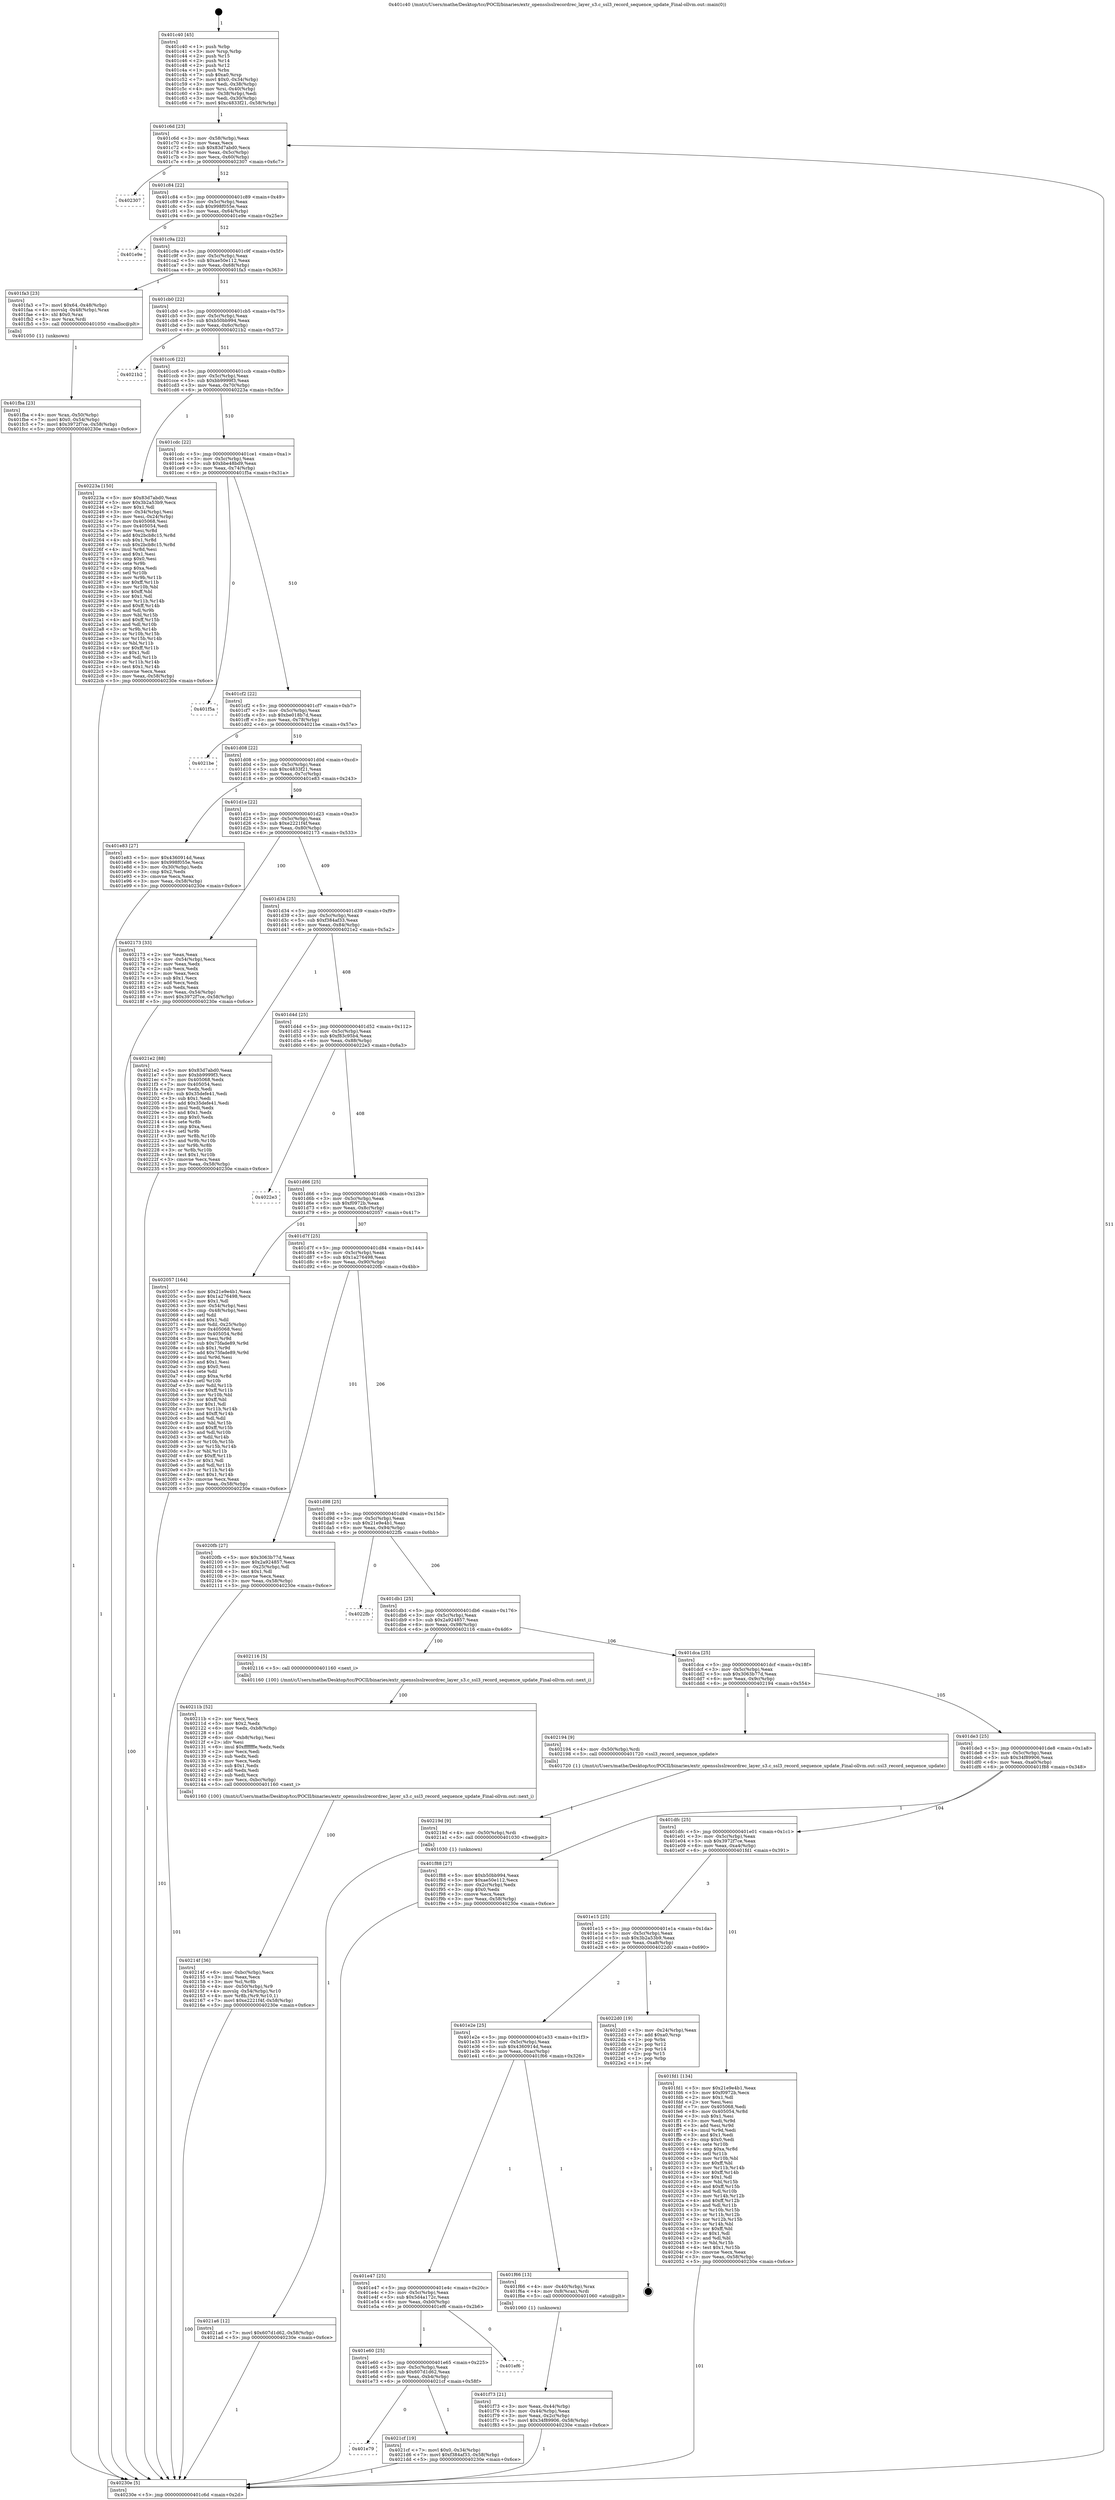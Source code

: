 digraph "0x401c40" {
  label = "0x401c40 (/mnt/c/Users/mathe/Desktop/tcc/POCII/binaries/extr_opensslsslrecordrec_layer_s3.c_ssl3_record_sequence_update_Final-ollvm.out::main(0))"
  labelloc = "t"
  node[shape=record]

  Entry [label="",width=0.3,height=0.3,shape=circle,fillcolor=black,style=filled]
  "0x401c6d" [label="{
     0x401c6d [23]\l
     | [instrs]\l
     &nbsp;&nbsp;0x401c6d \<+3\>: mov -0x58(%rbp),%eax\l
     &nbsp;&nbsp;0x401c70 \<+2\>: mov %eax,%ecx\l
     &nbsp;&nbsp;0x401c72 \<+6\>: sub $0x83d7abd0,%ecx\l
     &nbsp;&nbsp;0x401c78 \<+3\>: mov %eax,-0x5c(%rbp)\l
     &nbsp;&nbsp;0x401c7b \<+3\>: mov %ecx,-0x60(%rbp)\l
     &nbsp;&nbsp;0x401c7e \<+6\>: je 0000000000402307 \<main+0x6c7\>\l
  }"]
  "0x402307" [label="{
     0x402307\l
  }", style=dashed]
  "0x401c84" [label="{
     0x401c84 [22]\l
     | [instrs]\l
     &nbsp;&nbsp;0x401c84 \<+5\>: jmp 0000000000401c89 \<main+0x49\>\l
     &nbsp;&nbsp;0x401c89 \<+3\>: mov -0x5c(%rbp),%eax\l
     &nbsp;&nbsp;0x401c8c \<+5\>: sub $0x998f055e,%eax\l
     &nbsp;&nbsp;0x401c91 \<+3\>: mov %eax,-0x64(%rbp)\l
     &nbsp;&nbsp;0x401c94 \<+6\>: je 0000000000401e9e \<main+0x25e\>\l
  }"]
  Exit [label="",width=0.3,height=0.3,shape=circle,fillcolor=black,style=filled,peripheries=2]
  "0x401e9e" [label="{
     0x401e9e\l
  }", style=dashed]
  "0x401c9a" [label="{
     0x401c9a [22]\l
     | [instrs]\l
     &nbsp;&nbsp;0x401c9a \<+5\>: jmp 0000000000401c9f \<main+0x5f\>\l
     &nbsp;&nbsp;0x401c9f \<+3\>: mov -0x5c(%rbp),%eax\l
     &nbsp;&nbsp;0x401ca2 \<+5\>: sub $0xae50e112,%eax\l
     &nbsp;&nbsp;0x401ca7 \<+3\>: mov %eax,-0x68(%rbp)\l
     &nbsp;&nbsp;0x401caa \<+6\>: je 0000000000401fa3 \<main+0x363\>\l
  }"]
  "0x401e79" [label="{
     0x401e79\l
  }", style=dashed]
  "0x401fa3" [label="{
     0x401fa3 [23]\l
     | [instrs]\l
     &nbsp;&nbsp;0x401fa3 \<+7\>: movl $0x64,-0x48(%rbp)\l
     &nbsp;&nbsp;0x401faa \<+4\>: movslq -0x48(%rbp),%rax\l
     &nbsp;&nbsp;0x401fae \<+4\>: shl $0x0,%rax\l
     &nbsp;&nbsp;0x401fb2 \<+3\>: mov %rax,%rdi\l
     &nbsp;&nbsp;0x401fb5 \<+5\>: call 0000000000401050 \<malloc@plt\>\l
     | [calls]\l
     &nbsp;&nbsp;0x401050 \{1\} (unknown)\l
  }"]
  "0x401cb0" [label="{
     0x401cb0 [22]\l
     | [instrs]\l
     &nbsp;&nbsp;0x401cb0 \<+5\>: jmp 0000000000401cb5 \<main+0x75\>\l
     &nbsp;&nbsp;0x401cb5 \<+3\>: mov -0x5c(%rbp),%eax\l
     &nbsp;&nbsp;0x401cb8 \<+5\>: sub $0xb50bb994,%eax\l
     &nbsp;&nbsp;0x401cbd \<+3\>: mov %eax,-0x6c(%rbp)\l
     &nbsp;&nbsp;0x401cc0 \<+6\>: je 00000000004021b2 \<main+0x572\>\l
  }"]
  "0x4021cf" [label="{
     0x4021cf [19]\l
     | [instrs]\l
     &nbsp;&nbsp;0x4021cf \<+7\>: movl $0x0,-0x34(%rbp)\l
     &nbsp;&nbsp;0x4021d6 \<+7\>: movl $0xf384af33,-0x58(%rbp)\l
     &nbsp;&nbsp;0x4021dd \<+5\>: jmp 000000000040230e \<main+0x6ce\>\l
  }"]
  "0x4021b2" [label="{
     0x4021b2\l
  }", style=dashed]
  "0x401cc6" [label="{
     0x401cc6 [22]\l
     | [instrs]\l
     &nbsp;&nbsp;0x401cc6 \<+5\>: jmp 0000000000401ccb \<main+0x8b\>\l
     &nbsp;&nbsp;0x401ccb \<+3\>: mov -0x5c(%rbp),%eax\l
     &nbsp;&nbsp;0x401cce \<+5\>: sub $0xbb9999f3,%eax\l
     &nbsp;&nbsp;0x401cd3 \<+3\>: mov %eax,-0x70(%rbp)\l
     &nbsp;&nbsp;0x401cd6 \<+6\>: je 000000000040223a \<main+0x5fa\>\l
  }"]
  "0x401e60" [label="{
     0x401e60 [25]\l
     | [instrs]\l
     &nbsp;&nbsp;0x401e60 \<+5\>: jmp 0000000000401e65 \<main+0x225\>\l
     &nbsp;&nbsp;0x401e65 \<+3\>: mov -0x5c(%rbp),%eax\l
     &nbsp;&nbsp;0x401e68 \<+5\>: sub $0x607d1d62,%eax\l
     &nbsp;&nbsp;0x401e6d \<+6\>: mov %eax,-0xb4(%rbp)\l
     &nbsp;&nbsp;0x401e73 \<+6\>: je 00000000004021cf \<main+0x58f\>\l
  }"]
  "0x40223a" [label="{
     0x40223a [150]\l
     | [instrs]\l
     &nbsp;&nbsp;0x40223a \<+5\>: mov $0x83d7abd0,%eax\l
     &nbsp;&nbsp;0x40223f \<+5\>: mov $0x3b2a53b9,%ecx\l
     &nbsp;&nbsp;0x402244 \<+2\>: mov $0x1,%dl\l
     &nbsp;&nbsp;0x402246 \<+3\>: mov -0x34(%rbp),%esi\l
     &nbsp;&nbsp;0x402249 \<+3\>: mov %esi,-0x24(%rbp)\l
     &nbsp;&nbsp;0x40224c \<+7\>: mov 0x405068,%esi\l
     &nbsp;&nbsp;0x402253 \<+7\>: mov 0x405054,%edi\l
     &nbsp;&nbsp;0x40225a \<+3\>: mov %esi,%r8d\l
     &nbsp;&nbsp;0x40225d \<+7\>: add $0x2bcb8c15,%r8d\l
     &nbsp;&nbsp;0x402264 \<+4\>: sub $0x1,%r8d\l
     &nbsp;&nbsp;0x402268 \<+7\>: sub $0x2bcb8c15,%r8d\l
     &nbsp;&nbsp;0x40226f \<+4\>: imul %r8d,%esi\l
     &nbsp;&nbsp;0x402273 \<+3\>: and $0x1,%esi\l
     &nbsp;&nbsp;0x402276 \<+3\>: cmp $0x0,%esi\l
     &nbsp;&nbsp;0x402279 \<+4\>: sete %r9b\l
     &nbsp;&nbsp;0x40227d \<+3\>: cmp $0xa,%edi\l
     &nbsp;&nbsp;0x402280 \<+4\>: setl %r10b\l
     &nbsp;&nbsp;0x402284 \<+3\>: mov %r9b,%r11b\l
     &nbsp;&nbsp;0x402287 \<+4\>: xor $0xff,%r11b\l
     &nbsp;&nbsp;0x40228b \<+3\>: mov %r10b,%bl\l
     &nbsp;&nbsp;0x40228e \<+3\>: xor $0xff,%bl\l
     &nbsp;&nbsp;0x402291 \<+3\>: xor $0x1,%dl\l
     &nbsp;&nbsp;0x402294 \<+3\>: mov %r11b,%r14b\l
     &nbsp;&nbsp;0x402297 \<+4\>: and $0xff,%r14b\l
     &nbsp;&nbsp;0x40229b \<+3\>: and %dl,%r9b\l
     &nbsp;&nbsp;0x40229e \<+3\>: mov %bl,%r15b\l
     &nbsp;&nbsp;0x4022a1 \<+4\>: and $0xff,%r15b\l
     &nbsp;&nbsp;0x4022a5 \<+3\>: and %dl,%r10b\l
     &nbsp;&nbsp;0x4022a8 \<+3\>: or %r9b,%r14b\l
     &nbsp;&nbsp;0x4022ab \<+3\>: or %r10b,%r15b\l
     &nbsp;&nbsp;0x4022ae \<+3\>: xor %r15b,%r14b\l
     &nbsp;&nbsp;0x4022b1 \<+3\>: or %bl,%r11b\l
     &nbsp;&nbsp;0x4022b4 \<+4\>: xor $0xff,%r11b\l
     &nbsp;&nbsp;0x4022b8 \<+3\>: or $0x1,%dl\l
     &nbsp;&nbsp;0x4022bb \<+3\>: and %dl,%r11b\l
     &nbsp;&nbsp;0x4022be \<+3\>: or %r11b,%r14b\l
     &nbsp;&nbsp;0x4022c1 \<+4\>: test $0x1,%r14b\l
     &nbsp;&nbsp;0x4022c5 \<+3\>: cmovne %ecx,%eax\l
     &nbsp;&nbsp;0x4022c8 \<+3\>: mov %eax,-0x58(%rbp)\l
     &nbsp;&nbsp;0x4022cb \<+5\>: jmp 000000000040230e \<main+0x6ce\>\l
  }"]
  "0x401cdc" [label="{
     0x401cdc [22]\l
     | [instrs]\l
     &nbsp;&nbsp;0x401cdc \<+5\>: jmp 0000000000401ce1 \<main+0xa1\>\l
     &nbsp;&nbsp;0x401ce1 \<+3\>: mov -0x5c(%rbp),%eax\l
     &nbsp;&nbsp;0x401ce4 \<+5\>: sub $0xbbe48bd9,%eax\l
     &nbsp;&nbsp;0x401ce9 \<+3\>: mov %eax,-0x74(%rbp)\l
     &nbsp;&nbsp;0x401cec \<+6\>: je 0000000000401f5a \<main+0x31a\>\l
  }"]
  "0x401ef6" [label="{
     0x401ef6\l
  }", style=dashed]
  "0x401f5a" [label="{
     0x401f5a\l
  }", style=dashed]
  "0x401cf2" [label="{
     0x401cf2 [22]\l
     | [instrs]\l
     &nbsp;&nbsp;0x401cf2 \<+5\>: jmp 0000000000401cf7 \<main+0xb7\>\l
     &nbsp;&nbsp;0x401cf7 \<+3\>: mov -0x5c(%rbp),%eax\l
     &nbsp;&nbsp;0x401cfa \<+5\>: sub $0xbe018b7d,%eax\l
     &nbsp;&nbsp;0x401cff \<+3\>: mov %eax,-0x78(%rbp)\l
     &nbsp;&nbsp;0x401d02 \<+6\>: je 00000000004021be \<main+0x57e\>\l
  }"]
  "0x4021a6" [label="{
     0x4021a6 [12]\l
     | [instrs]\l
     &nbsp;&nbsp;0x4021a6 \<+7\>: movl $0x607d1d62,-0x58(%rbp)\l
     &nbsp;&nbsp;0x4021ad \<+5\>: jmp 000000000040230e \<main+0x6ce\>\l
  }"]
  "0x4021be" [label="{
     0x4021be\l
  }", style=dashed]
  "0x401d08" [label="{
     0x401d08 [22]\l
     | [instrs]\l
     &nbsp;&nbsp;0x401d08 \<+5\>: jmp 0000000000401d0d \<main+0xcd\>\l
     &nbsp;&nbsp;0x401d0d \<+3\>: mov -0x5c(%rbp),%eax\l
     &nbsp;&nbsp;0x401d10 \<+5\>: sub $0xc4833f21,%eax\l
     &nbsp;&nbsp;0x401d15 \<+3\>: mov %eax,-0x7c(%rbp)\l
     &nbsp;&nbsp;0x401d18 \<+6\>: je 0000000000401e83 \<main+0x243\>\l
  }"]
  "0x40219d" [label="{
     0x40219d [9]\l
     | [instrs]\l
     &nbsp;&nbsp;0x40219d \<+4\>: mov -0x50(%rbp),%rdi\l
     &nbsp;&nbsp;0x4021a1 \<+5\>: call 0000000000401030 \<free@plt\>\l
     | [calls]\l
     &nbsp;&nbsp;0x401030 \{1\} (unknown)\l
  }"]
  "0x401e83" [label="{
     0x401e83 [27]\l
     | [instrs]\l
     &nbsp;&nbsp;0x401e83 \<+5\>: mov $0x4360914d,%eax\l
     &nbsp;&nbsp;0x401e88 \<+5\>: mov $0x998f055e,%ecx\l
     &nbsp;&nbsp;0x401e8d \<+3\>: mov -0x30(%rbp),%edx\l
     &nbsp;&nbsp;0x401e90 \<+3\>: cmp $0x2,%edx\l
     &nbsp;&nbsp;0x401e93 \<+3\>: cmovne %ecx,%eax\l
     &nbsp;&nbsp;0x401e96 \<+3\>: mov %eax,-0x58(%rbp)\l
     &nbsp;&nbsp;0x401e99 \<+5\>: jmp 000000000040230e \<main+0x6ce\>\l
  }"]
  "0x401d1e" [label="{
     0x401d1e [22]\l
     | [instrs]\l
     &nbsp;&nbsp;0x401d1e \<+5\>: jmp 0000000000401d23 \<main+0xe3\>\l
     &nbsp;&nbsp;0x401d23 \<+3\>: mov -0x5c(%rbp),%eax\l
     &nbsp;&nbsp;0x401d26 \<+5\>: sub $0xe2221f4f,%eax\l
     &nbsp;&nbsp;0x401d2b \<+3\>: mov %eax,-0x80(%rbp)\l
     &nbsp;&nbsp;0x401d2e \<+6\>: je 0000000000402173 \<main+0x533\>\l
  }"]
  "0x40230e" [label="{
     0x40230e [5]\l
     | [instrs]\l
     &nbsp;&nbsp;0x40230e \<+5\>: jmp 0000000000401c6d \<main+0x2d\>\l
  }"]
  "0x401c40" [label="{
     0x401c40 [45]\l
     | [instrs]\l
     &nbsp;&nbsp;0x401c40 \<+1\>: push %rbp\l
     &nbsp;&nbsp;0x401c41 \<+3\>: mov %rsp,%rbp\l
     &nbsp;&nbsp;0x401c44 \<+2\>: push %r15\l
     &nbsp;&nbsp;0x401c46 \<+2\>: push %r14\l
     &nbsp;&nbsp;0x401c48 \<+2\>: push %r12\l
     &nbsp;&nbsp;0x401c4a \<+1\>: push %rbx\l
     &nbsp;&nbsp;0x401c4b \<+7\>: sub $0xa0,%rsp\l
     &nbsp;&nbsp;0x401c52 \<+7\>: movl $0x0,-0x34(%rbp)\l
     &nbsp;&nbsp;0x401c59 \<+3\>: mov %edi,-0x38(%rbp)\l
     &nbsp;&nbsp;0x401c5c \<+4\>: mov %rsi,-0x40(%rbp)\l
     &nbsp;&nbsp;0x401c60 \<+3\>: mov -0x38(%rbp),%edi\l
     &nbsp;&nbsp;0x401c63 \<+3\>: mov %edi,-0x30(%rbp)\l
     &nbsp;&nbsp;0x401c66 \<+7\>: movl $0xc4833f21,-0x58(%rbp)\l
  }"]
  "0x40214f" [label="{
     0x40214f [36]\l
     | [instrs]\l
     &nbsp;&nbsp;0x40214f \<+6\>: mov -0xbc(%rbp),%ecx\l
     &nbsp;&nbsp;0x402155 \<+3\>: imul %eax,%ecx\l
     &nbsp;&nbsp;0x402158 \<+3\>: mov %cl,%r8b\l
     &nbsp;&nbsp;0x40215b \<+4\>: mov -0x50(%rbp),%r9\l
     &nbsp;&nbsp;0x40215f \<+4\>: movslq -0x54(%rbp),%r10\l
     &nbsp;&nbsp;0x402163 \<+4\>: mov %r8b,(%r9,%r10,1)\l
     &nbsp;&nbsp;0x402167 \<+7\>: movl $0xe2221f4f,-0x58(%rbp)\l
     &nbsp;&nbsp;0x40216e \<+5\>: jmp 000000000040230e \<main+0x6ce\>\l
  }"]
  "0x402173" [label="{
     0x402173 [33]\l
     | [instrs]\l
     &nbsp;&nbsp;0x402173 \<+2\>: xor %eax,%eax\l
     &nbsp;&nbsp;0x402175 \<+3\>: mov -0x54(%rbp),%ecx\l
     &nbsp;&nbsp;0x402178 \<+2\>: mov %eax,%edx\l
     &nbsp;&nbsp;0x40217a \<+2\>: sub %ecx,%edx\l
     &nbsp;&nbsp;0x40217c \<+2\>: mov %eax,%ecx\l
     &nbsp;&nbsp;0x40217e \<+3\>: sub $0x1,%ecx\l
     &nbsp;&nbsp;0x402181 \<+2\>: add %ecx,%edx\l
     &nbsp;&nbsp;0x402183 \<+2\>: sub %edx,%eax\l
     &nbsp;&nbsp;0x402185 \<+3\>: mov %eax,-0x54(%rbp)\l
     &nbsp;&nbsp;0x402188 \<+7\>: movl $0x3972f7ce,-0x58(%rbp)\l
     &nbsp;&nbsp;0x40218f \<+5\>: jmp 000000000040230e \<main+0x6ce\>\l
  }"]
  "0x401d34" [label="{
     0x401d34 [25]\l
     | [instrs]\l
     &nbsp;&nbsp;0x401d34 \<+5\>: jmp 0000000000401d39 \<main+0xf9\>\l
     &nbsp;&nbsp;0x401d39 \<+3\>: mov -0x5c(%rbp),%eax\l
     &nbsp;&nbsp;0x401d3c \<+5\>: sub $0xf384af33,%eax\l
     &nbsp;&nbsp;0x401d41 \<+6\>: mov %eax,-0x84(%rbp)\l
     &nbsp;&nbsp;0x401d47 \<+6\>: je 00000000004021e2 \<main+0x5a2\>\l
  }"]
  "0x40211b" [label="{
     0x40211b [52]\l
     | [instrs]\l
     &nbsp;&nbsp;0x40211b \<+2\>: xor %ecx,%ecx\l
     &nbsp;&nbsp;0x40211d \<+5\>: mov $0x2,%edx\l
     &nbsp;&nbsp;0x402122 \<+6\>: mov %edx,-0xb8(%rbp)\l
     &nbsp;&nbsp;0x402128 \<+1\>: cltd\l
     &nbsp;&nbsp;0x402129 \<+6\>: mov -0xb8(%rbp),%esi\l
     &nbsp;&nbsp;0x40212f \<+2\>: idiv %esi\l
     &nbsp;&nbsp;0x402131 \<+6\>: imul $0xfffffffe,%edx,%edx\l
     &nbsp;&nbsp;0x402137 \<+2\>: mov %ecx,%edi\l
     &nbsp;&nbsp;0x402139 \<+2\>: sub %edx,%edi\l
     &nbsp;&nbsp;0x40213b \<+2\>: mov %ecx,%edx\l
     &nbsp;&nbsp;0x40213d \<+3\>: sub $0x1,%edx\l
     &nbsp;&nbsp;0x402140 \<+2\>: add %edx,%edi\l
     &nbsp;&nbsp;0x402142 \<+2\>: sub %edi,%ecx\l
     &nbsp;&nbsp;0x402144 \<+6\>: mov %ecx,-0xbc(%rbp)\l
     &nbsp;&nbsp;0x40214a \<+5\>: call 0000000000401160 \<next_i\>\l
     | [calls]\l
     &nbsp;&nbsp;0x401160 \{100\} (/mnt/c/Users/mathe/Desktop/tcc/POCII/binaries/extr_opensslsslrecordrec_layer_s3.c_ssl3_record_sequence_update_Final-ollvm.out::next_i)\l
  }"]
  "0x4021e2" [label="{
     0x4021e2 [88]\l
     | [instrs]\l
     &nbsp;&nbsp;0x4021e2 \<+5\>: mov $0x83d7abd0,%eax\l
     &nbsp;&nbsp;0x4021e7 \<+5\>: mov $0xbb9999f3,%ecx\l
     &nbsp;&nbsp;0x4021ec \<+7\>: mov 0x405068,%edx\l
     &nbsp;&nbsp;0x4021f3 \<+7\>: mov 0x405054,%esi\l
     &nbsp;&nbsp;0x4021fa \<+2\>: mov %edx,%edi\l
     &nbsp;&nbsp;0x4021fc \<+6\>: sub $0x35defe41,%edi\l
     &nbsp;&nbsp;0x402202 \<+3\>: sub $0x1,%edi\l
     &nbsp;&nbsp;0x402205 \<+6\>: add $0x35defe41,%edi\l
     &nbsp;&nbsp;0x40220b \<+3\>: imul %edi,%edx\l
     &nbsp;&nbsp;0x40220e \<+3\>: and $0x1,%edx\l
     &nbsp;&nbsp;0x402211 \<+3\>: cmp $0x0,%edx\l
     &nbsp;&nbsp;0x402214 \<+4\>: sete %r8b\l
     &nbsp;&nbsp;0x402218 \<+3\>: cmp $0xa,%esi\l
     &nbsp;&nbsp;0x40221b \<+4\>: setl %r9b\l
     &nbsp;&nbsp;0x40221f \<+3\>: mov %r8b,%r10b\l
     &nbsp;&nbsp;0x402222 \<+3\>: and %r9b,%r10b\l
     &nbsp;&nbsp;0x402225 \<+3\>: xor %r9b,%r8b\l
     &nbsp;&nbsp;0x402228 \<+3\>: or %r8b,%r10b\l
     &nbsp;&nbsp;0x40222b \<+4\>: test $0x1,%r10b\l
     &nbsp;&nbsp;0x40222f \<+3\>: cmovne %ecx,%eax\l
     &nbsp;&nbsp;0x402232 \<+3\>: mov %eax,-0x58(%rbp)\l
     &nbsp;&nbsp;0x402235 \<+5\>: jmp 000000000040230e \<main+0x6ce\>\l
  }"]
  "0x401d4d" [label="{
     0x401d4d [25]\l
     | [instrs]\l
     &nbsp;&nbsp;0x401d4d \<+5\>: jmp 0000000000401d52 \<main+0x112\>\l
     &nbsp;&nbsp;0x401d52 \<+3\>: mov -0x5c(%rbp),%eax\l
     &nbsp;&nbsp;0x401d55 \<+5\>: sub $0xf83c95b4,%eax\l
     &nbsp;&nbsp;0x401d5a \<+6\>: mov %eax,-0x88(%rbp)\l
     &nbsp;&nbsp;0x401d60 \<+6\>: je 00000000004022e3 \<main+0x6a3\>\l
  }"]
  "0x401fba" [label="{
     0x401fba [23]\l
     | [instrs]\l
     &nbsp;&nbsp;0x401fba \<+4\>: mov %rax,-0x50(%rbp)\l
     &nbsp;&nbsp;0x401fbe \<+7\>: movl $0x0,-0x54(%rbp)\l
     &nbsp;&nbsp;0x401fc5 \<+7\>: movl $0x3972f7ce,-0x58(%rbp)\l
     &nbsp;&nbsp;0x401fcc \<+5\>: jmp 000000000040230e \<main+0x6ce\>\l
  }"]
  "0x4022e3" [label="{
     0x4022e3\l
  }", style=dashed]
  "0x401d66" [label="{
     0x401d66 [25]\l
     | [instrs]\l
     &nbsp;&nbsp;0x401d66 \<+5\>: jmp 0000000000401d6b \<main+0x12b\>\l
     &nbsp;&nbsp;0x401d6b \<+3\>: mov -0x5c(%rbp),%eax\l
     &nbsp;&nbsp;0x401d6e \<+5\>: sub $0xf0972b,%eax\l
     &nbsp;&nbsp;0x401d73 \<+6\>: mov %eax,-0x8c(%rbp)\l
     &nbsp;&nbsp;0x401d79 \<+6\>: je 0000000000402057 \<main+0x417\>\l
  }"]
  "0x401f73" [label="{
     0x401f73 [21]\l
     | [instrs]\l
     &nbsp;&nbsp;0x401f73 \<+3\>: mov %eax,-0x44(%rbp)\l
     &nbsp;&nbsp;0x401f76 \<+3\>: mov -0x44(%rbp),%eax\l
     &nbsp;&nbsp;0x401f79 \<+3\>: mov %eax,-0x2c(%rbp)\l
     &nbsp;&nbsp;0x401f7c \<+7\>: movl $0x34f89906,-0x58(%rbp)\l
     &nbsp;&nbsp;0x401f83 \<+5\>: jmp 000000000040230e \<main+0x6ce\>\l
  }"]
  "0x402057" [label="{
     0x402057 [164]\l
     | [instrs]\l
     &nbsp;&nbsp;0x402057 \<+5\>: mov $0x21e9e4b1,%eax\l
     &nbsp;&nbsp;0x40205c \<+5\>: mov $0x1a276498,%ecx\l
     &nbsp;&nbsp;0x402061 \<+2\>: mov $0x1,%dl\l
     &nbsp;&nbsp;0x402063 \<+3\>: mov -0x54(%rbp),%esi\l
     &nbsp;&nbsp;0x402066 \<+3\>: cmp -0x48(%rbp),%esi\l
     &nbsp;&nbsp;0x402069 \<+4\>: setl %dil\l
     &nbsp;&nbsp;0x40206d \<+4\>: and $0x1,%dil\l
     &nbsp;&nbsp;0x402071 \<+4\>: mov %dil,-0x25(%rbp)\l
     &nbsp;&nbsp;0x402075 \<+7\>: mov 0x405068,%esi\l
     &nbsp;&nbsp;0x40207c \<+8\>: mov 0x405054,%r8d\l
     &nbsp;&nbsp;0x402084 \<+3\>: mov %esi,%r9d\l
     &nbsp;&nbsp;0x402087 \<+7\>: sub $0x75fade89,%r9d\l
     &nbsp;&nbsp;0x40208e \<+4\>: sub $0x1,%r9d\l
     &nbsp;&nbsp;0x402092 \<+7\>: add $0x75fade89,%r9d\l
     &nbsp;&nbsp;0x402099 \<+4\>: imul %r9d,%esi\l
     &nbsp;&nbsp;0x40209d \<+3\>: and $0x1,%esi\l
     &nbsp;&nbsp;0x4020a0 \<+3\>: cmp $0x0,%esi\l
     &nbsp;&nbsp;0x4020a3 \<+4\>: sete %dil\l
     &nbsp;&nbsp;0x4020a7 \<+4\>: cmp $0xa,%r8d\l
     &nbsp;&nbsp;0x4020ab \<+4\>: setl %r10b\l
     &nbsp;&nbsp;0x4020af \<+3\>: mov %dil,%r11b\l
     &nbsp;&nbsp;0x4020b2 \<+4\>: xor $0xff,%r11b\l
     &nbsp;&nbsp;0x4020b6 \<+3\>: mov %r10b,%bl\l
     &nbsp;&nbsp;0x4020b9 \<+3\>: xor $0xff,%bl\l
     &nbsp;&nbsp;0x4020bc \<+3\>: xor $0x1,%dl\l
     &nbsp;&nbsp;0x4020bf \<+3\>: mov %r11b,%r14b\l
     &nbsp;&nbsp;0x4020c2 \<+4\>: and $0xff,%r14b\l
     &nbsp;&nbsp;0x4020c6 \<+3\>: and %dl,%dil\l
     &nbsp;&nbsp;0x4020c9 \<+3\>: mov %bl,%r15b\l
     &nbsp;&nbsp;0x4020cc \<+4\>: and $0xff,%r15b\l
     &nbsp;&nbsp;0x4020d0 \<+3\>: and %dl,%r10b\l
     &nbsp;&nbsp;0x4020d3 \<+3\>: or %dil,%r14b\l
     &nbsp;&nbsp;0x4020d6 \<+3\>: or %r10b,%r15b\l
     &nbsp;&nbsp;0x4020d9 \<+3\>: xor %r15b,%r14b\l
     &nbsp;&nbsp;0x4020dc \<+3\>: or %bl,%r11b\l
     &nbsp;&nbsp;0x4020df \<+4\>: xor $0xff,%r11b\l
     &nbsp;&nbsp;0x4020e3 \<+3\>: or $0x1,%dl\l
     &nbsp;&nbsp;0x4020e6 \<+3\>: and %dl,%r11b\l
     &nbsp;&nbsp;0x4020e9 \<+3\>: or %r11b,%r14b\l
     &nbsp;&nbsp;0x4020ec \<+4\>: test $0x1,%r14b\l
     &nbsp;&nbsp;0x4020f0 \<+3\>: cmovne %ecx,%eax\l
     &nbsp;&nbsp;0x4020f3 \<+3\>: mov %eax,-0x58(%rbp)\l
     &nbsp;&nbsp;0x4020f6 \<+5\>: jmp 000000000040230e \<main+0x6ce\>\l
  }"]
  "0x401d7f" [label="{
     0x401d7f [25]\l
     | [instrs]\l
     &nbsp;&nbsp;0x401d7f \<+5\>: jmp 0000000000401d84 \<main+0x144\>\l
     &nbsp;&nbsp;0x401d84 \<+3\>: mov -0x5c(%rbp),%eax\l
     &nbsp;&nbsp;0x401d87 \<+5\>: sub $0x1a276498,%eax\l
     &nbsp;&nbsp;0x401d8c \<+6\>: mov %eax,-0x90(%rbp)\l
     &nbsp;&nbsp;0x401d92 \<+6\>: je 00000000004020fb \<main+0x4bb\>\l
  }"]
  "0x401e47" [label="{
     0x401e47 [25]\l
     | [instrs]\l
     &nbsp;&nbsp;0x401e47 \<+5\>: jmp 0000000000401e4c \<main+0x20c\>\l
     &nbsp;&nbsp;0x401e4c \<+3\>: mov -0x5c(%rbp),%eax\l
     &nbsp;&nbsp;0x401e4f \<+5\>: sub $0x5d4a172c,%eax\l
     &nbsp;&nbsp;0x401e54 \<+6\>: mov %eax,-0xb0(%rbp)\l
     &nbsp;&nbsp;0x401e5a \<+6\>: je 0000000000401ef6 \<main+0x2b6\>\l
  }"]
  "0x4020fb" [label="{
     0x4020fb [27]\l
     | [instrs]\l
     &nbsp;&nbsp;0x4020fb \<+5\>: mov $0x3063b77d,%eax\l
     &nbsp;&nbsp;0x402100 \<+5\>: mov $0x2a924857,%ecx\l
     &nbsp;&nbsp;0x402105 \<+3\>: mov -0x25(%rbp),%dl\l
     &nbsp;&nbsp;0x402108 \<+3\>: test $0x1,%dl\l
     &nbsp;&nbsp;0x40210b \<+3\>: cmovne %ecx,%eax\l
     &nbsp;&nbsp;0x40210e \<+3\>: mov %eax,-0x58(%rbp)\l
     &nbsp;&nbsp;0x402111 \<+5\>: jmp 000000000040230e \<main+0x6ce\>\l
  }"]
  "0x401d98" [label="{
     0x401d98 [25]\l
     | [instrs]\l
     &nbsp;&nbsp;0x401d98 \<+5\>: jmp 0000000000401d9d \<main+0x15d\>\l
     &nbsp;&nbsp;0x401d9d \<+3\>: mov -0x5c(%rbp),%eax\l
     &nbsp;&nbsp;0x401da0 \<+5\>: sub $0x21e9e4b1,%eax\l
     &nbsp;&nbsp;0x401da5 \<+6\>: mov %eax,-0x94(%rbp)\l
     &nbsp;&nbsp;0x401dab \<+6\>: je 00000000004022fb \<main+0x6bb\>\l
  }"]
  "0x401f66" [label="{
     0x401f66 [13]\l
     | [instrs]\l
     &nbsp;&nbsp;0x401f66 \<+4\>: mov -0x40(%rbp),%rax\l
     &nbsp;&nbsp;0x401f6a \<+4\>: mov 0x8(%rax),%rdi\l
     &nbsp;&nbsp;0x401f6e \<+5\>: call 0000000000401060 \<atoi@plt\>\l
     | [calls]\l
     &nbsp;&nbsp;0x401060 \{1\} (unknown)\l
  }"]
  "0x4022fb" [label="{
     0x4022fb\l
  }", style=dashed]
  "0x401db1" [label="{
     0x401db1 [25]\l
     | [instrs]\l
     &nbsp;&nbsp;0x401db1 \<+5\>: jmp 0000000000401db6 \<main+0x176\>\l
     &nbsp;&nbsp;0x401db6 \<+3\>: mov -0x5c(%rbp),%eax\l
     &nbsp;&nbsp;0x401db9 \<+5\>: sub $0x2a924857,%eax\l
     &nbsp;&nbsp;0x401dbe \<+6\>: mov %eax,-0x98(%rbp)\l
     &nbsp;&nbsp;0x401dc4 \<+6\>: je 0000000000402116 \<main+0x4d6\>\l
  }"]
  "0x401e2e" [label="{
     0x401e2e [25]\l
     | [instrs]\l
     &nbsp;&nbsp;0x401e2e \<+5\>: jmp 0000000000401e33 \<main+0x1f3\>\l
     &nbsp;&nbsp;0x401e33 \<+3\>: mov -0x5c(%rbp),%eax\l
     &nbsp;&nbsp;0x401e36 \<+5\>: sub $0x4360914d,%eax\l
     &nbsp;&nbsp;0x401e3b \<+6\>: mov %eax,-0xac(%rbp)\l
     &nbsp;&nbsp;0x401e41 \<+6\>: je 0000000000401f66 \<main+0x326\>\l
  }"]
  "0x402116" [label="{
     0x402116 [5]\l
     | [instrs]\l
     &nbsp;&nbsp;0x402116 \<+5\>: call 0000000000401160 \<next_i\>\l
     | [calls]\l
     &nbsp;&nbsp;0x401160 \{100\} (/mnt/c/Users/mathe/Desktop/tcc/POCII/binaries/extr_opensslsslrecordrec_layer_s3.c_ssl3_record_sequence_update_Final-ollvm.out::next_i)\l
  }"]
  "0x401dca" [label="{
     0x401dca [25]\l
     | [instrs]\l
     &nbsp;&nbsp;0x401dca \<+5\>: jmp 0000000000401dcf \<main+0x18f\>\l
     &nbsp;&nbsp;0x401dcf \<+3\>: mov -0x5c(%rbp),%eax\l
     &nbsp;&nbsp;0x401dd2 \<+5\>: sub $0x3063b77d,%eax\l
     &nbsp;&nbsp;0x401dd7 \<+6\>: mov %eax,-0x9c(%rbp)\l
     &nbsp;&nbsp;0x401ddd \<+6\>: je 0000000000402194 \<main+0x554\>\l
  }"]
  "0x4022d0" [label="{
     0x4022d0 [19]\l
     | [instrs]\l
     &nbsp;&nbsp;0x4022d0 \<+3\>: mov -0x24(%rbp),%eax\l
     &nbsp;&nbsp;0x4022d3 \<+7\>: add $0xa0,%rsp\l
     &nbsp;&nbsp;0x4022da \<+1\>: pop %rbx\l
     &nbsp;&nbsp;0x4022db \<+2\>: pop %r12\l
     &nbsp;&nbsp;0x4022dd \<+2\>: pop %r14\l
     &nbsp;&nbsp;0x4022df \<+2\>: pop %r15\l
     &nbsp;&nbsp;0x4022e1 \<+1\>: pop %rbp\l
     &nbsp;&nbsp;0x4022e2 \<+1\>: ret\l
  }"]
  "0x402194" [label="{
     0x402194 [9]\l
     | [instrs]\l
     &nbsp;&nbsp;0x402194 \<+4\>: mov -0x50(%rbp),%rdi\l
     &nbsp;&nbsp;0x402198 \<+5\>: call 0000000000401720 \<ssl3_record_sequence_update\>\l
     | [calls]\l
     &nbsp;&nbsp;0x401720 \{1\} (/mnt/c/Users/mathe/Desktop/tcc/POCII/binaries/extr_opensslsslrecordrec_layer_s3.c_ssl3_record_sequence_update_Final-ollvm.out::ssl3_record_sequence_update)\l
  }"]
  "0x401de3" [label="{
     0x401de3 [25]\l
     | [instrs]\l
     &nbsp;&nbsp;0x401de3 \<+5\>: jmp 0000000000401de8 \<main+0x1a8\>\l
     &nbsp;&nbsp;0x401de8 \<+3\>: mov -0x5c(%rbp),%eax\l
     &nbsp;&nbsp;0x401deb \<+5\>: sub $0x34f89906,%eax\l
     &nbsp;&nbsp;0x401df0 \<+6\>: mov %eax,-0xa0(%rbp)\l
     &nbsp;&nbsp;0x401df6 \<+6\>: je 0000000000401f88 \<main+0x348\>\l
  }"]
  "0x401e15" [label="{
     0x401e15 [25]\l
     | [instrs]\l
     &nbsp;&nbsp;0x401e15 \<+5\>: jmp 0000000000401e1a \<main+0x1da\>\l
     &nbsp;&nbsp;0x401e1a \<+3\>: mov -0x5c(%rbp),%eax\l
     &nbsp;&nbsp;0x401e1d \<+5\>: sub $0x3b2a53b9,%eax\l
     &nbsp;&nbsp;0x401e22 \<+6\>: mov %eax,-0xa8(%rbp)\l
     &nbsp;&nbsp;0x401e28 \<+6\>: je 00000000004022d0 \<main+0x690\>\l
  }"]
  "0x401f88" [label="{
     0x401f88 [27]\l
     | [instrs]\l
     &nbsp;&nbsp;0x401f88 \<+5\>: mov $0xb50bb994,%eax\l
     &nbsp;&nbsp;0x401f8d \<+5\>: mov $0xae50e112,%ecx\l
     &nbsp;&nbsp;0x401f92 \<+3\>: mov -0x2c(%rbp),%edx\l
     &nbsp;&nbsp;0x401f95 \<+3\>: cmp $0x0,%edx\l
     &nbsp;&nbsp;0x401f98 \<+3\>: cmove %ecx,%eax\l
     &nbsp;&nbsp;0x401f9b \<+3\>: mov %eax,-0x58(%rbp)\l
     &nbsp;&nbsp;0x401f9e \<+5\>: jmp 000000000040230e \<main+0x6ce\>\l
  }"]
  "0x401dfc" [label="{
     0x401dfc [25]\l
     | [instrs]\l
     &nbsp;&nbsp;0x401dfc \<+5\>: jmp 0000000000401e01 \<main+0x1c1\>\l
     &nbsp;&nbsp;0x401e01 \<+3\>: mov -0x5c(%rbp),%eax\l
     &nbsp;&nbsp;0x401e04 \<+5\>: sub $0x3972f7ce,%eax\l
     &nbsp;&nbsp;0x401e09 \<+6\>: mov %eax,-0xa4(%rbp)\l
     &nbsp;&nbsp;0x401e0f \<+6\>: je 0000000000401fd1 \<main+0x391\>\l
  }"]
  "0x401fd1" [label="{
     0x401fd1 [134]\l
     | [instrs]\l
     &nbsp;&nbsp;0x401fd1 \<+5\>: mov $0x21e9e4b1,%eax\l
     &nbsp;&nbsp;0x401fd6 \<+5\>: mov $0xf0972b,%ecx\l
     &nbsp;&nbsp;0x401fdb \<+2\>: mov $0x1,%dl\l
     &nbsp;&nbsp;0x401fdd \<+2\>: xor %esi,%esi\l
     &nbsp;&nbsp;0x401fdf \<+7\>: mov 0x405068,%edi\l
     &nbsp;&nbsp;0x401fe6 \<+8\>: mov 0x405054,%r8d\l
     &nbsp;&nbsp;0x401fee \<+3\>: sub $0x1,%esi\l
     &nbsp;&nbsp;0x401ff1 \<+3\>: mov %edi,%r9d\l
     &nbsp;&nbsp;0x401ff4 \<+3\>: add %esi,%r9d\l
     &nbsp;&nbsp;0x401ff7 \<+4\>: imul %r9d,%edi\l
     &nbsp;&nbsp;0x401ffb \<+3\>: and $0x1,%edi\l
     &nbsp;&nbsp;0x401ffe \<+3\>: cmp $0x0,%edi\l
     &nbsp;&nbsp;0x402001 \<+4\>: sete %r10b\l
     &nbsp;&nbsp;0x402005 \<+4\>: cmp $0xa,%r8d\l
     &nbsp;&nbsp;0x402009 \<+4\>: setl %r11b\l
     &nbsp;&nbsp;0x40200d \<+3\>: mov %r10b,%bl\l
     &nbsp;&nbsp;0x402010 \<+3\>: xor $0xff,%bl\l
     &nbsp;&nbsp;0x402013 \<+3\>: mov %r11b,%r14b\l
     &nbsp;&nbsp;0x402016 \<+4\>: xor $0xff,%r14b\l
     &nbsp;&nbsp;0x40201a \<+3\>: xor $0x1,%dl\l
     &nbsp;&nbsp;0x40201d \<+3\>: mov %bl,%r15b\l
     &nbsp;&nbsp;0x402020 \<+4\>: and $0xff,%r15b\l
     &nbsp;&nbsp;0x402024 \<+3\>: and %dl,%r10b\l
     &nbsp;&nbsp;0x402027 \<+3\>: mov %r14b,%r12b\l
     &nbsp;&nbsp;0x40202a \<+4\>: and $0xff,%r12b\l
     &nbsp;&nbsp;0x40202e \<+3\>: and %dl,%r11b\l
     &nbsp;&nbsp;0x402031 \<+3\>: or %r10b,%r15b\l
     &nbsp;&nbsp;0x402034 \<+3\>: or %r11b,%r12b\l
     &nbsp;&nbsp;0x402037 \<+3\>: xor %r12b,%r15b\l
     &nbsp;&nbsp;0x40203a \<+3\>: or %r14b,%bl\l
     &nbsp;&nbsp;0x40203d \<+3\>: xor $0xff,%bl\l
     &nbsp;&nbsp;0x402040 \<+3\>: or $0x1,%dl\l
     &nbsp;&nbsp;0x402043 \<+2\>: and %dl,%bl\l
     &nbsp;&nbsp;0x402045 \<+3\>: or %bl,%r15b\l
     &nbsp;&nbsp;0x402048 \<+4\>: test $0x1,%r15b\l
     &nbsp;&nbsp;0x40204c \<+3\>: cmovne %ecx,%eax\l
     &nbsp;&nbsp;0x40204f \<+3\>: mov %eax,-0x58(%rbp)\l
     &nbsp;&nbsp;0x402052 \<+5\>: jmp 000000000040230e \<main+0x6ce\>\l
  }"]
  Entry -> "0x401c40" [label=" 1"]
  "0x401c6d" -> "0x402307" [label=" 0"]
  "0x401c6d" -> "0x401c84" [label=" 512"]
  "0x4022d0" -> Exit [label=" 1"]
  "0x401c84" -> "0x401e9e" [label=" 0"]
  "0x401c84" -> "0x401c9a" [label=" 512"]
  "0x40223a" -> "0x40230e" [label=" 1"]
  "0x401c9a" -> "0x401fa3" [label=" 1"]
  "0x401c9a" -> "0x401cb0" [label=" 511"]
  "0x4021e2" -> "0x40230e" [label=" 1"]
  "0x401cb0" -> "0x4021b2" [label=" 0"]
  "0x401cb0" -> "0x401cc6" [label=" 511"]
  "0x4021cf" -> "0x40230e" [label=" 1"]
  "0x401cc6" -> "0x40223a" [label=" 1"]
  "0x401cc6" -> "0x401cdc" [label=" 510"]
  "0x401e60" -> "0x4021cf" [label=" 1"]
  "0x401cdc" -> "0x401f5a" [label=" 0"]
  "0x401cdc" -> "0x401cf2" [label=" 510"]
  "0x401e60" -> "0x401e79" [label=" 0"]
  "0x401cf2" -> "0x4021be" [label=" 0"]
  "0x401cf2" -> "0x401d08" [label=" 510"]
  "0x401e47" -> "0x401ef6" [label=" 0"]
  "0x401d08" -> "0x401e83" [label=" 1"]
  "0x401d08" -> "0x401d1e" [label=" 509"]
  "0x401e83" -> "0x40230e" [label=" 1"]
  "0x401c40" -> "0x401c6d" [label=" 1"]
  "0x40230e" -> "0x401c6d" [label=" 511"]
  "0x401e47" -> "0x401e60" [label=" 1"]
  "0x401d1e" -> "0x402173" [label=" 100"]
  "0x401d1e" -> "0x401d34" [label=" 409"]
  "0x4021a6" -> "0x40230e" [label=" 1"]
  "0x401d34" -> "0x4021e2" [label=" 1"]
  "0x401d34" -> "0x401d4d" [label=" 408"]
  "0x40219d" -> "0x4021a6" [label=" 1"]
  "0x401d4d" -> "0x4022e3" [label=" 0"]
  "0x401d4d" -> "0x401d66" [label=" 408"]
  "0x402194" -> "0x40219d" [label=" 1"]
  "0x401d66" -> "0x402057" [label=" 101"]
  "0x401d66" -> "0x401d7f" [label=" 307"]
  "0x402173" -> "0x40230e" [label=" 100"]
  "0x401d7f" -> "0x4020fb" [label=" 101"]
  "0x401d7f" -> "0x401d98" [label=" 206"]
  "0x40214f" -> "0x40230e" [label=" 100"]
  "0x401d98" -> "0x4022fb" [label=" 0"]
  "0x401d98" -> "0x401db1" [label=" 206"]
  "0x40211b" -> "0x40214f" [label=" 100"]
  "0x401db1" -> "0x402116" [label=" 100"]
  "0x401db1" -> "0x401dca" [label=" 106"]
  "0x4020fb" -> "0x40230e" [label=" 101"]
  "0x401dca" -> "0x402194" [label=" 1"]
  "0x401dca" -> "0x401de3" [label=" 105"]
  "0x402057" -> "0x40230e" [label=" 101"]
  "0x401de3" -> "0x401f88" [label=" 1"]
  "0x401de3" -> "0x401dfc" [label=" 104"]
  "0x401fba" -> "0x40230e" [label=" 1"]
  "0x401dfc" -> "0x401fd1" [label=" 101"]
  "0x401dfc" -> "0x401e15" [label=" 3"]
  "0x401fd1" -> "0x40230e" [label=" 101"]
  "0x401e15" -> "0x4022d0" [label=" 1"]
  "0x401e15" -> "0x401e2e" [label=" 2"]
  "0x402116" -> "0x40211b" [label=" 100"]
  "0x401e2e" -> "0x401f66" [label=" 1"]
  "0x401e2e" -> "0x401e47" [label=" 1"]
  "0x401f66" -> "0x401f73" [label=" 1"]
  "0x401f73" -> "0x40230e" [label=" 1"]
  "0x401f88" -> "0x40230e" [label=" 1"]
  "0x401fa3" -> "0x401fba" [label=" 1"]
}
